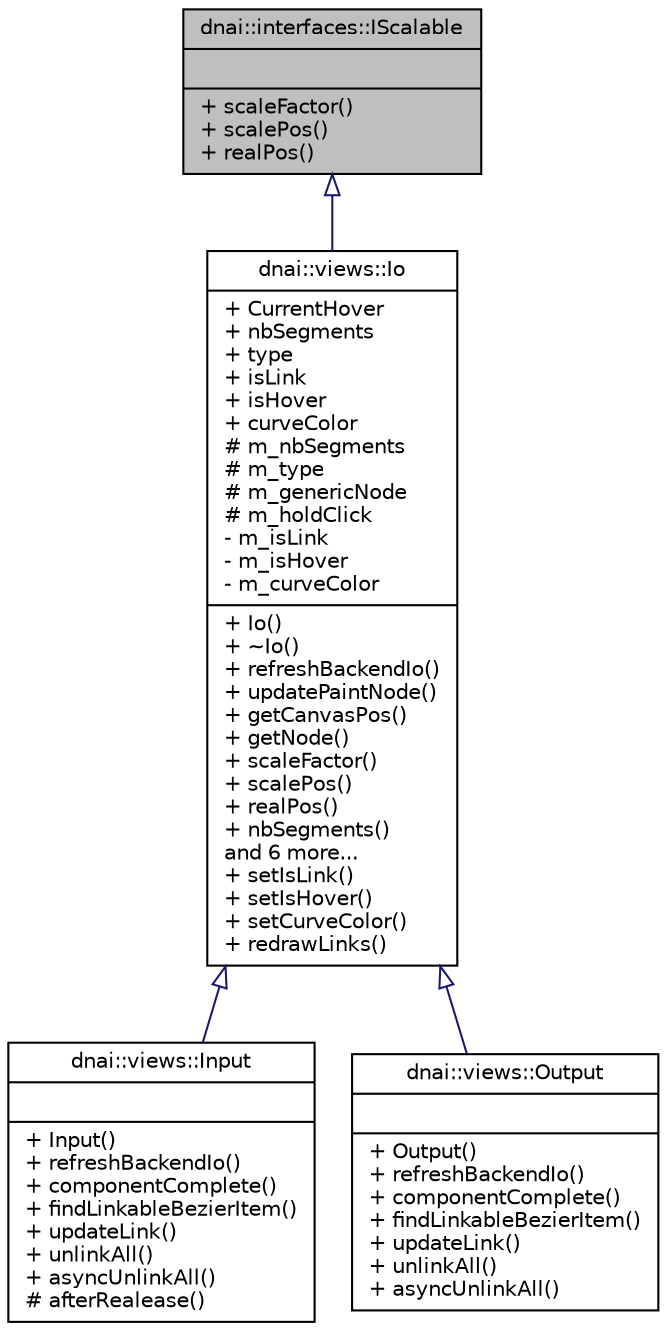 digraph "dnai::interfaces::IScalable"
{
  edge [fontname="Helvetica",fontsize="10",labelfontname="Helvetica",labelfontsize="10"];
  node [fontname="Helvetica",fontsize="10",shape=record];
  Node1 [label="{dnai::interfaces::IScalable\n||+ scaleFactor()\l+ scalePos()\l+ realPos()\l}",height=0.2,width=0.4,color="black", fillcolor="grey75", style="filled", fontcolor="black"];
  Node1 -> Node2 [dir="back",color="midnightblue",fontsize="10",style="solid",arrowtail="onormal",fontname="Helvetica"];
  Node2 [label="{dnai::views::Io\n|+ CurrentHover\l+ nbSegments\l+ type\l+ isLink\l+ isHover\l+ curveColor\l# m_nbSegments\l# m_type\l# m_genericNode\l# m_holdClick\l- m_isLink\l- m_isHover\l- m_curveColor\l|+ Io()\l+ ~Io()\l+ refreshBackendIo()\l+ updatePaintNode()\l+ getCanvasPos()\l+ getNode()\l+ scaleFactor()\l+ scalePos()\l+ realPos()\l+ nbSegments()\land 6 more...\l+ setIsLink()\l+ setIsHover()\l+ setCurveColor()\l+ redrawLinks()\l}",height=0.2,width=0.4,color="black", fillcolor="white", style="filled",URL="$classdnai_1_1views_1_1_io.html"];
  Node2 -> Node3 [dir="back",color="midnightblue",fontsize="10",style="solid",arrowtail="onormal",fontname="Helvetica"];
  Node3 [label="{dnai::views::Input\n||+ Input()\l+ refreshBackendIo()\l+ componentComplete()\l+ findLinkableBezierItem()\l+ updateLink()\l+ unlinkAll()\l+ asyncUnlinkAll()\l# afterRealease()\l}",height=0.2,width=0.4,color="black", fillcolor="white", style="filled",URL="$classdnai_1_1views_1_1_input.html"];
  Node2 -> Node4 [dir="back",color="midnightblue",fontsize="10",style="solid",arrowtail="onormal",fontname="Helvetica"];
  Node4 [label="{dnai::views::Output\n||+ Output()\l+ refreshBackendIo()\l+ componentComplete()\l+ findLinkableBezierItem()\l+ updateLink()\l+ unlinkAll()\l+ asyncUnlinkAll()\l}",height=0.2,width=0.4,color="black", fillcolor="white", style="filled",URL="$classdnai_1_1views_1_1_output.html"];
}
